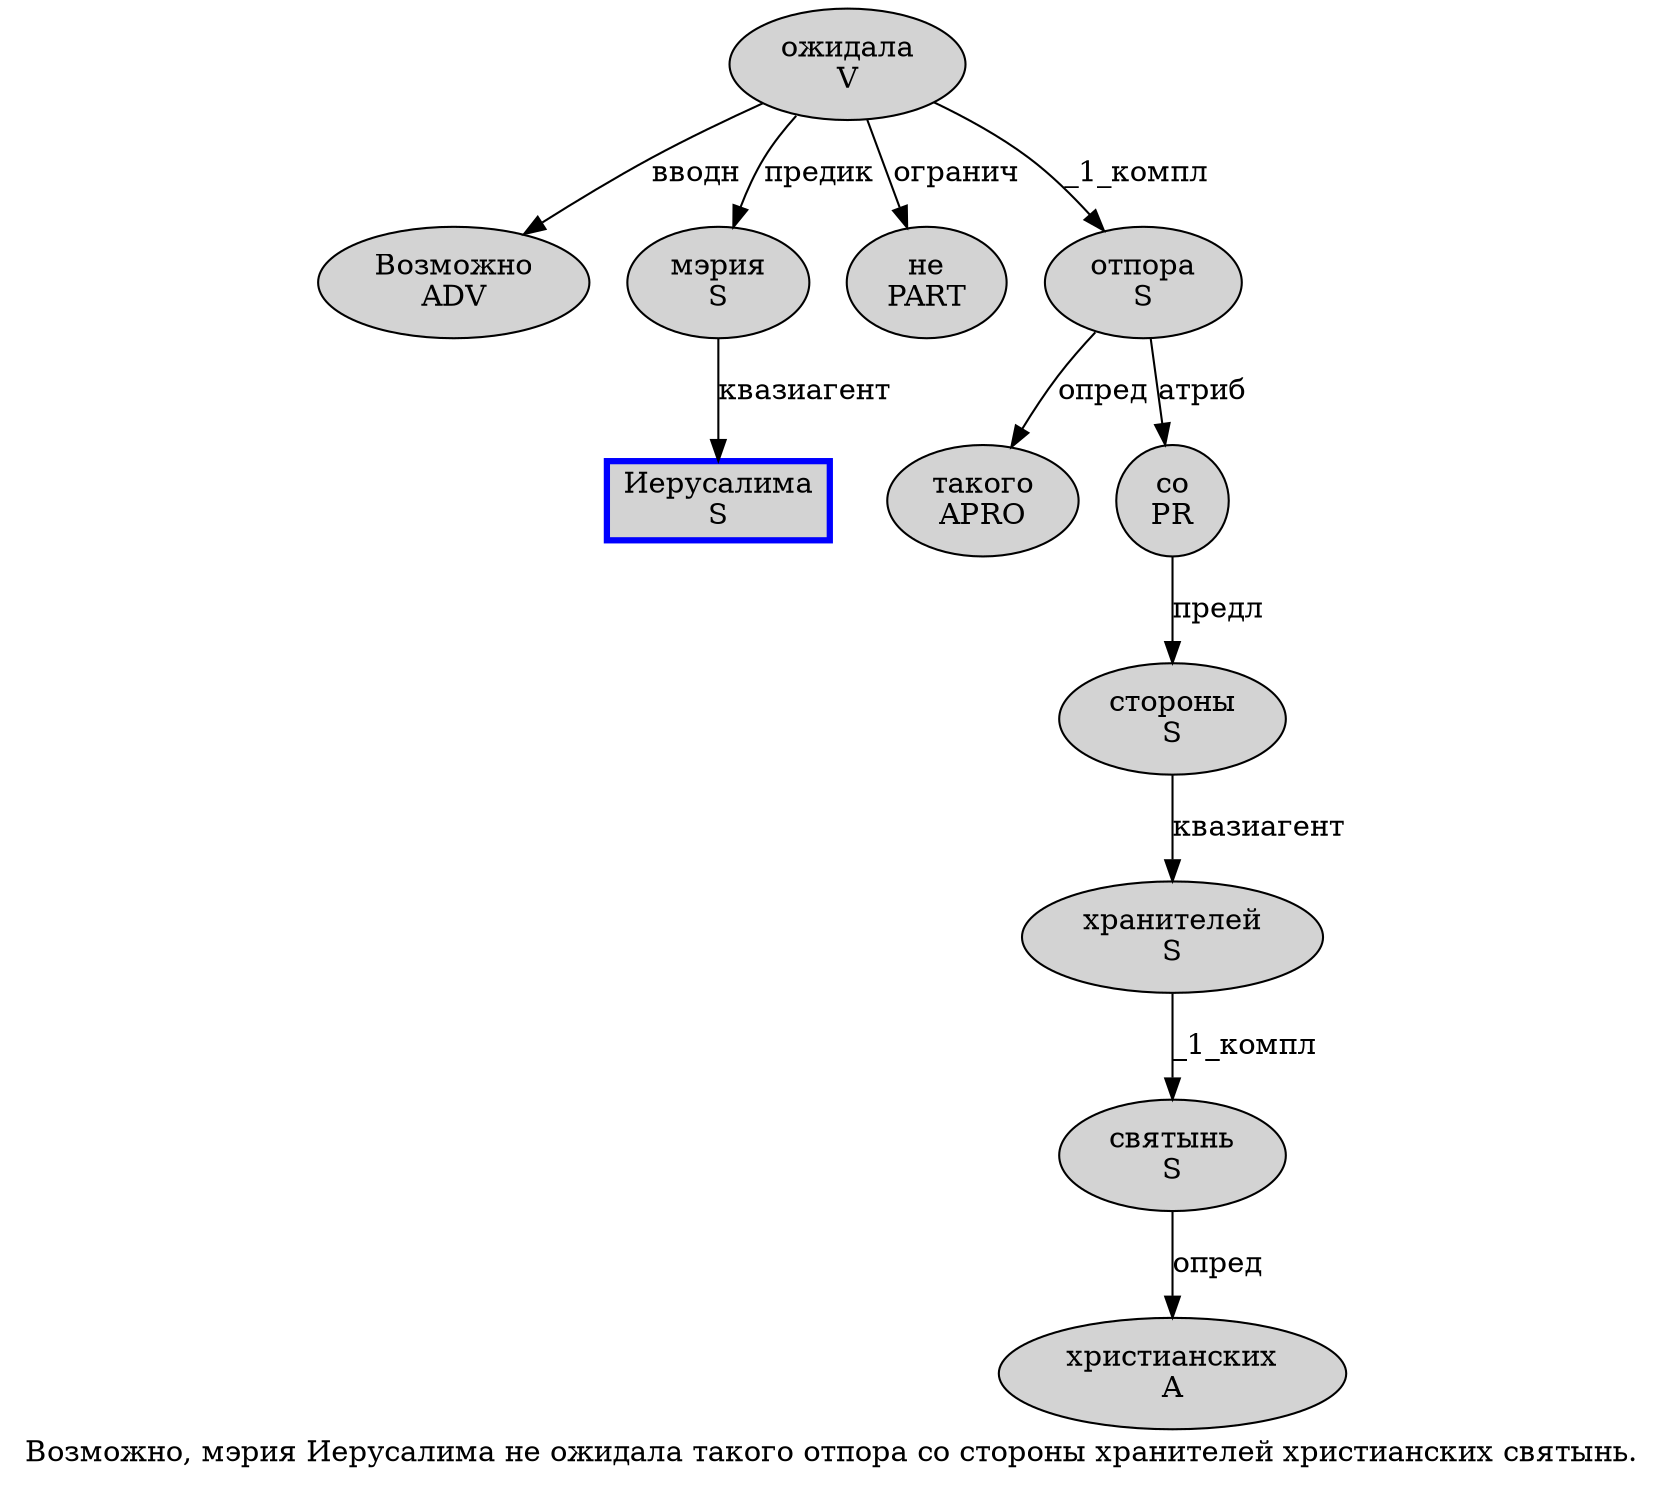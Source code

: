 digraph SENTENCE_258 {
	graph [label="Возможно, мэрия Иерусалима не ожидала такого отпора со стороны хранителей христианских святынь."]
	node [style=filled]
		0 [label="Возможно
ADV" color="" fillcolor=lightgray penwidth=1 shape=ellipse]
		2 [label="мэрия
S" color="" fillcolor=lightgray penwidth=1 shape=ellipse]
		3 [label="Иерусалима
S" color=blue fillcolor=lightgray penwidth=3 shape=box]
		4 [label="не
PART" color="" fillcolor=lightgray penwidth=1 shape=ellipse]
		5 [label="ожидала
V" color="" fillcolor=lightgray penwidth=1 shape=ellipse]
		6 [label="такого
APRO" color="" fillcolor=lightgray penwidth=1 shape=ellipse]
		7 [label="отпора
S" color="" fillcolor=lightgray penwidth=1 shape=ellipse]
		8 [label="со
PR" color="" fillcolor=lightgray penwidth=1 shape=ellipse]
		9 [label="стороны
S" color="" fillcolor=lightgray penwidth=1 shape=ellipse]
		10 [label="хранителей
S" color="" fillcolor=lightgray penwidth=1 shape=ellipse]
		11 [label="христианских
A" color="" fillcolor=lightgray penwidth=1 shape=ellipse]
		12 [label="святынь
S" color="" fillcolor=lightgray penwidth=1 shape=ellipse]
			10 -> 12 [label="_1_компл"]
			2 -> 3 [label="квазиагент"]
			7 -> 6 [label="опред"]
			7 -> 8 [label="атриб"]
			5 -> 0 [label="вводн"]
			5 -> 2 [label="предик"]
			5 -> 4 [label="огранич"]
			5 -> 7 [label="_1_компл"]
			12 -> 11 [label="опред"]
			9 -> 10 [label="квазиагент"]
			8 -> 9 [label="предл"]
}